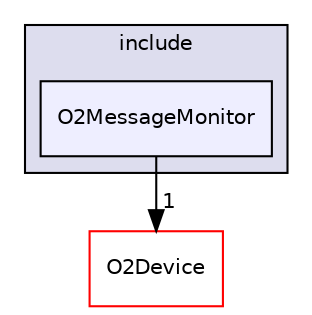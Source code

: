 digraph "/home/travis/build/AliceO2Group/AliceO2/Utilities/O2MessageMonitor/include/O2MessageMonitor" {
  bgcolor=transparent;
  compound=true
  node [ fontsize="10", fontname="Helvetica"];
  edge [ labelfontsize="10", labelfontname="Helvetica"];
  subgraph clusterdir_6b56571caff32114415aa1746cf6f43a {
    graph [ bgcolor="#ddddee", pencolor="black", label="include" fontname="Helvetica", fontsize="10", URL="dir_6b56571caff32114415aa1746cf6f43a.html"]
  dir_52868329261a2bb4a0764e51d8bef9af [shape=box, label="O2MessageMonitor", style="filled", fillcolor="#eeeeff", pencolor="black", URL="dir_52868329261a2bb4a0764e51d8bef9af.html"];
  }
  dir_f35ccb320b67f1c85d228c773db13bda [shape=box label="O2Device" color="red" URL="dir_f35ccb320b67f1c85d228c773db13bda.html"];
  dir_52868329261a2bb4a0764e51d8bef9af->dir_f35ccb320b67f1c85d228c773db13bda [headlabel="1", labeldistance=1.5 headhref="dir_000756_000749.html"];
}
